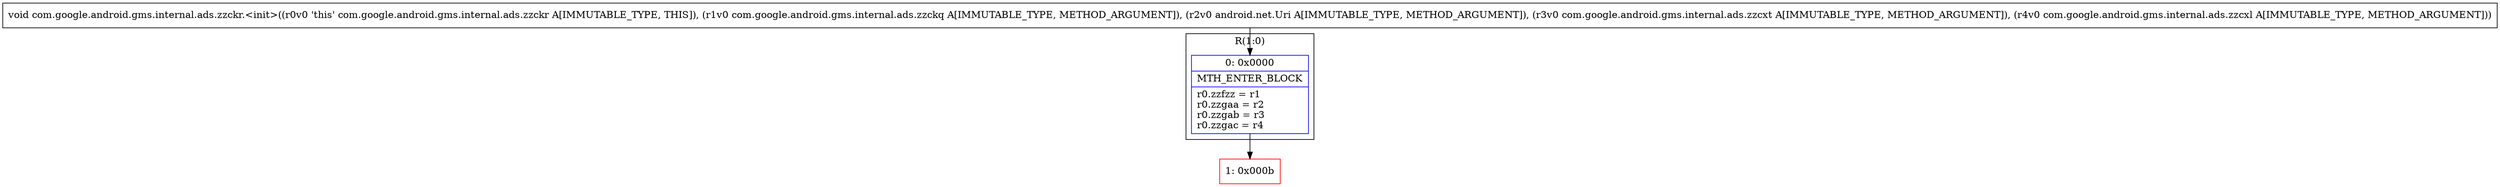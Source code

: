 digraph "CFG forcom.google.android.gms.internal.ads.zzckr.\<init\>(Lcom\/google\/android\/gms\/internal\/ads\/zzckq;Landroid\/net\/Uri;Lcom\/google\/android\/gms\/internal\/ads\/zzcxt;Lcom\/google\/android\/gms\/internal\/ads\/zzcxl;)V" {
subgraph cluster_Region_30592954 {
label = "R(1:0)";
node [shape=record,color=blue];
Node_0 [shape=record,label="{0\:\ 0x0000|MTH_ENTER_BLOCK\l|r0.zzfzz = r1\lr0.zzgaa = r2\lr0.zzgab = r3\lr0.zzgac = r4\l}"];
}
Node_1 [shape=record,color=red,label="{1\:\ 0x000b}"];
MethodNode[shape=record,label="{void com.google.android.gms.internal.ads.zzckr.\<init\>((r0v0 'this' com.google.android.gms.internal.ads.zzckr A[IMMUTABLE_TYPE, THIS]), (r1v0 com.google.android.gms.internal.ads.zzckq A[IMMUTABLE_TYPE, METHOD_ARGUMENT]), (r2v0 android.net.Uri A[IMMUTABLE_TYPE, METHOD_ARGUMENT]), (r3v0 com.google.android.gms.internal.ads.zzcxt A[IMMUTABLE_TYPE, METHOD_ARGUMENT]), (r4v0 com.google.android.gms.internal.ads.zzcxl A[IMMUTABLE_TYPE, METHOD_ARGUMENT])) }"];
MethodNode -> Node_0;
Node_0 -> Node_1;
}

